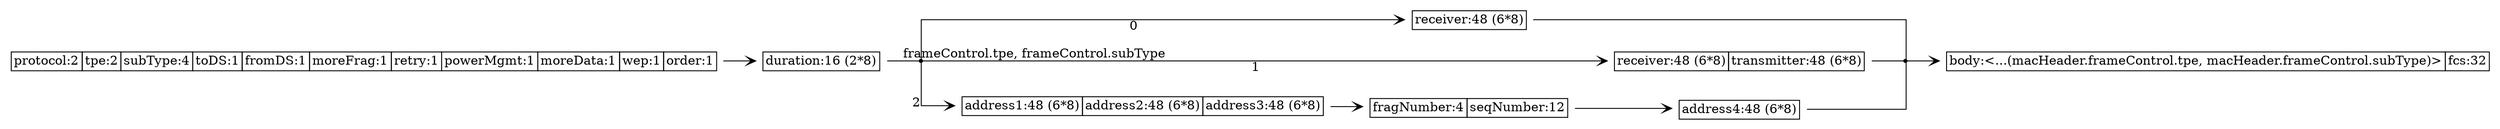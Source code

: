 digraph G {
  rankdir = LR;
  graph [splines=ortho];
  node [shape=plaintext];
  edge [arrowhead=vee];

  n0 [label=<
    <TABLE BORDER="0" CELLBORDER="1" CELLSPACING="0" TOOLTIP="MacFrame.macHeader.frameControl" HREF="#">
      <TR><TD>protocol:2</TD><TD>tpe:2</TD><TD>subType:4</TD><TD>toDS:1</TD><TD>fromDS:1</TD><TD>moreFrag:1</TD><TD>retry:1</TD><TD>powerMgmt:1</TD><TD>moreData:1</TD><TD>wep:1</TD><TD>order:1</TD></TR>
    </TABLE>
  >];
  n1 [label=<
    <TABLE BORDER="0" CELLBORDER="1" CELLSPACING="0" TOOLTIP="MacFrame.macHeader" HREF="#">
      <TR><TD>duration:16 (2*8)</TD></TR>
    </TABLE>
  >];
  n2 [shape=point];
  n3 [label=<
    <TABLE BORDER="0" CELLBORDER="1" CELLSPACING="0" TOOLTIP="MacFrame.macHeader.receiver" HREF="#">
      <TR><TD>receiver:48 (6*8)</TD></TR>
    </TABLE>
  >];
  n4 [label=<
    <TABLE BORDER="0" CELLBORDER="1" CELLSPACING="0" TOOLTIP="MacFrame.macHeader.receiverTransmitter" HREF="#">
      <TR><TD>receiver:48 (6*8)</TD><TD>transmitter:48 (6*8)</TD></TR>
    </TABLE>
  >];
  n5 [label=<
    <TABLE BORDER="0" CELLBORDER="1" CELLSPACING="0" TOOLTIP="MacFrame.macHeader.data" HREF="#">
      <TR><TD>address1:48 (6*8)</TD><TD>address2:48 (6*8)</TD><TD>address3:48 (6*8)</TD></TR>
    </TABLE>
  >];
  n6 [shape=point];
  n7 [label=<
    <TABLE BORDER="0" CELLBORDER="1" CELLSPACING="0" TOOLTIP="MacFrame.macHeader.data.seqControl" HREF="#">
      <TR><TD>fragNumber:4</TD><TD>seqNumber:12</TD></TR>
    </TABLE>
  >];
  n8 [label=<
    <TABLE BORDER="0" CELLBORDER="1" CELLSPACING="0" TOOLTIP="MacFrame" HREF="#">
      <TR><TD>body:&lt;...(macHeader.frameControl.tpe, macHeader.frameControl.subType)&gt;</TD><TD>fcs:32</TD></TR>
    </TABLE>
  >];
  n9 [label=<
    <TABLE BORDER="0" CELLBORDER="1" CELLSPACING="0" TOOLTIP="MacFrame.macHeader.data" HREF="#">
      <TR><TD>address4:48 (6*8)</TD></TR>
    </TABLE>
  >];

  n0 -> n1;
  n1 -> n2 [arrowhead=none, xlabel="frameControl.tpe, frameControl.subType", tooltip="p => p match {&#013;  case /* CTS */ (Frame.Control, u4\"0xC\") => 0&#013;  case /* RTS */ (Frame.Control, u4\"0xB\") => 1&#013;  case /* Data */ (Frame.Data, _) => 2&#013;  case _ => -1 // error&#013;}", href="#"];
  n2 -> n3 [xlabel="0"];
  n2 -> n4 [xlabel="1"];
  n2 -> n5 [xlabel="2"];
  n3 -> n6 [arrowhead=none];
  n9 -> n6 [arrowhead=none];
  n4 -> n6 [arrowhead=none];
  n5 -> n7;
  n6 -> n8;
  n7 -> n9;
}